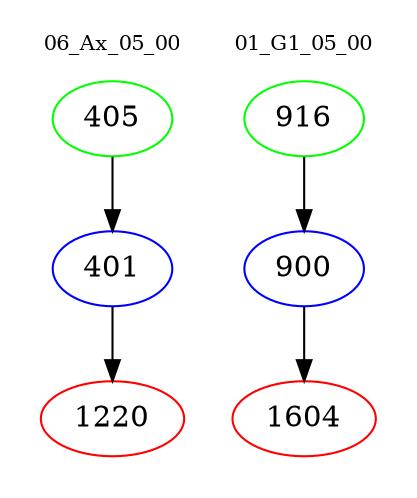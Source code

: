 digraph{
subgraph cluster_0 {
color = white
label = "06_Ax_05_00";
fontsize=10;
T0_405 [label="405", color="green"]
T0_405 -> T0_401 [color="black"]
T0_401 [label="401", color="blue"]
T0_401 -> T0_1220 [color="black"]
T0_1220 [label="1220", color="red"]
}
subgraph cluster_1 {
color = white
label = "01_G1_05_00";
fontsize=10;
T1_916 [label="916", color="green"]
T1_916 -> T1_900 [color="black"]
T1_900 [label="900", color="blue"]
T1_900 -> T1_1604 [color="black"]
T1_1604 [label="1604", color="red"]
}
}
